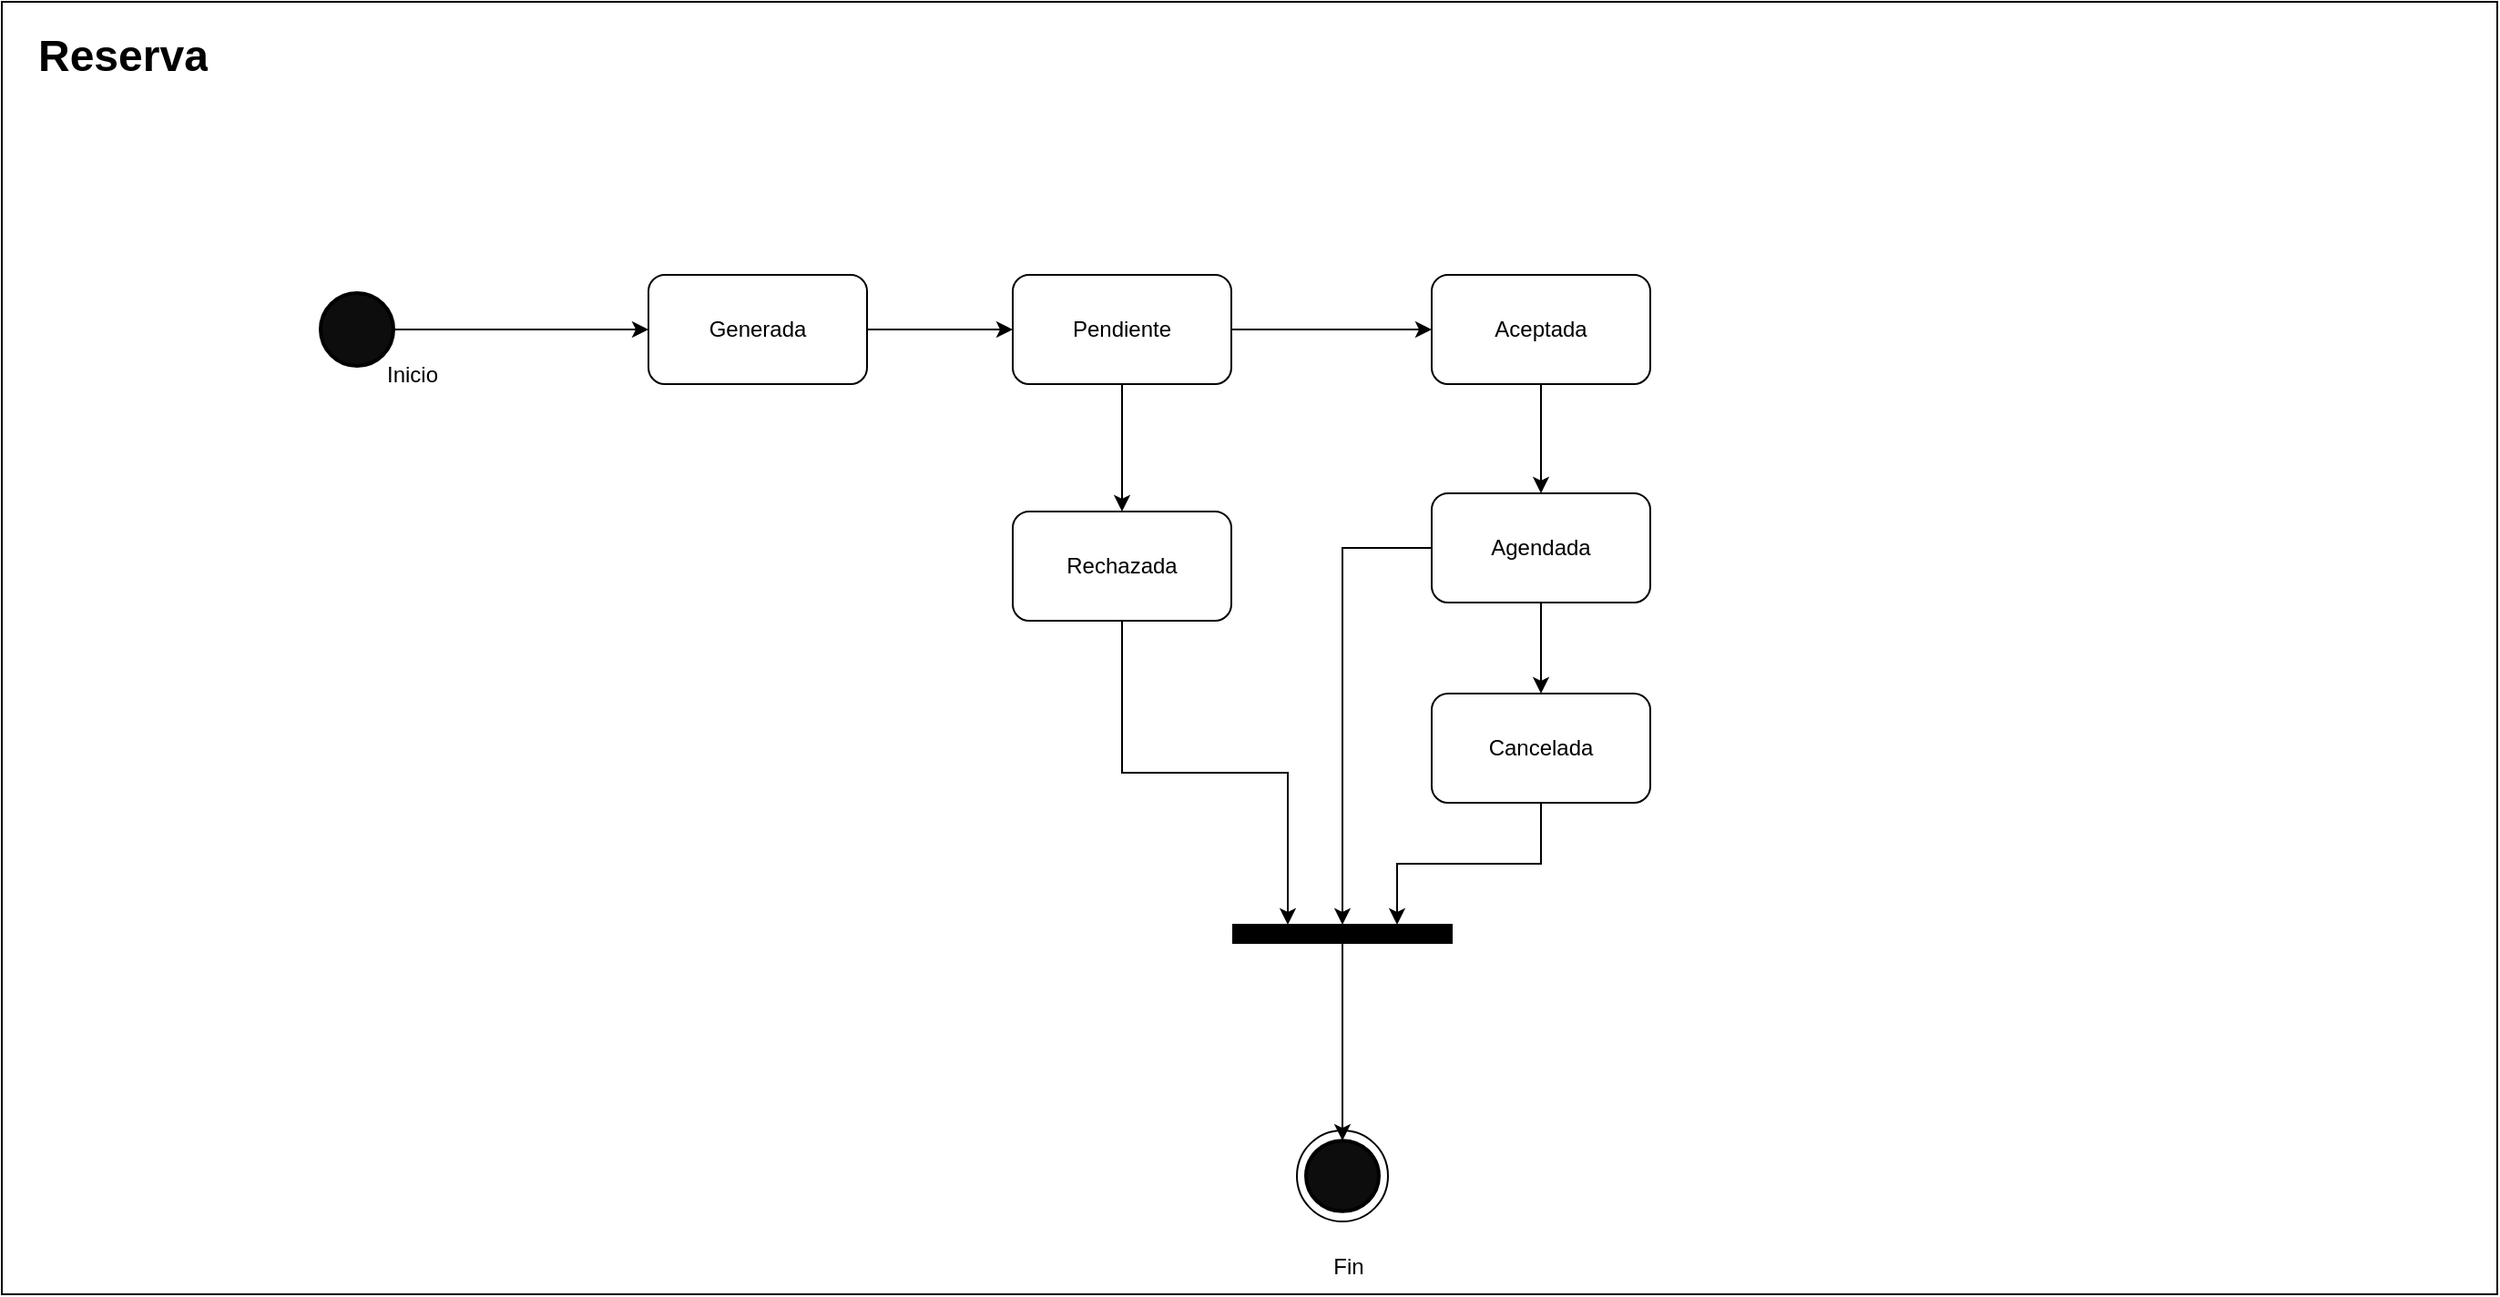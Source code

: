 <mxfile version="22.0.8" type="google" pages="2">
  <diagram name="Página-1" id="2hgJNpMUvCIe4utB54Vf">
    <mxGraphModel grid="1" page="1" gridSize="10" guides="1" tooltips="1" connect="1" arrows="1" fold="1" pageScale="1" pageWidth="827" pageHeight="1169" math="0" shadow="0">
      <root>
        <mxCell id="0" />
        <mxCell id="1" parent="0" />
        <mxCell id="vdO_fYNP3rL8psGd2qtV-18" value="" style="rounded=0;whiteSpace=wrap;html=1;" vertex="1" parent="1">
          <mxGeometry x="15" y="90" width="1370" height="710" as="geometry" />
        </mxCell>
        <mxCell id="4jRAwhI7Wb2ORvQxzTFJ-3" style="edgeStyle=orthogonalEdgeStyle;rounded=0;orthogonalLoop=1;jettySize=auto;html=1;entryX=0;entryY=0.5;entryDx=0;entryDy=0;" edge="1" parent="1" source="vdO_fYNP3rL8psGd2qtV-1" target="vdO_fYNP3rL8psGd2qtV-3">
          <mxGeometry relative="1" as="geometry" />
        </mxCell>
        <mxCell id="vdO_fYNP3rL8psGd2qtV-1" value="" style="strokeWidth=2;html=1;shape=mxgraph.flowchart.start_2;whiteSpace=wrap;fillColor=#0D0D0D;" vertex="1" parent="1">
          <mxGeometry x="190" y="250" width="40" height="40" as="geometry" />
        </mxCell>
        <mxCell id="vdO_fYNP3rL8psGd2qtV-2" value="Inicio" style="text;html=1;align=center;verticalAlign=middle;resizable=0;points=[];autosize=1;strokeColor=none;fillColor=none;" vertex="1" parent="1">
          <mxGeometry x="215" y="280" width="50" height="30" as="geometry" />
        </mxCell>
        <mxCell id="vdO_fYNP3rL8psGd2qtV-7" style="edgeStyle=orthogonalEdgeStyle;rounded=0;orthogonalLoop=1;jettySize=auto;html=1;exitX=1;exitY=0.5;exitDx=0;exitDy=0;" edge="1" parent="1" source="vdO_fYNP3rL8psGd2qtV-3" target="vdO_fYNP3rL8psGd2qtV-4">
          <mxGeometry relative="1" as="geometry" />
        </mxCell>
        <mxCell id="vdO_fYNP3rL8psGd2qtV-9" style="edgeStyle=orthogonalEdgeStyle;rounded=0;orthogonalLoop=1;jettySize=auto;html=1;exitX=0.5;exitY=1;exitDx=0;exitDy=0;" edge="1" parent="1" source="4jRAwhI7Wb2ORvQxzTFJ-1" target="vdO_fYNP3rL8psGd2qtV-5">
          <mxGeometry relative="1" as="geometry" />
        </mxCell>
        <mxCell id="4jRAwhI7Wb2ORvQxzTFJ-10" value="" style="group" connectable="0" vertex="1" parent="1">
          <mxGeometry x="726" y="710" width="60" height="50" as="geometry" />
        </mxCell>
        <mxCell id="4jRAwhI7Wb2ORvQxzTFJ-6" value="" style="ellipse;whiteSpace=wrap;html=1;aspect=fixed;" vertex="1" parent="4jRAwhI7Wb2ORvQxzTFJ-10">
          <mxGeometry width="50" height="50" as="geometry" />
        </mxCell>
        <mxCell id="4jRAwhI7Wb2ORvQxzTFJ-7" value="" style="strokeWidth=2;html=1;shape=mxgraph.flowchart.start_2;whiteSpace=wrap;fillColor=#0D0D0D;" vertex="1" parent="4jRAwhI7Wb2ORvQxzTFJ-10">
          <mxGeometry x="5" y="5.59" width="40" height="38.83" as="geometry" />
        </mxCell>
        <mxCell id="vdO_fYNP3rL8psGd2qtV-3" value="Generada" style="rounded=1;whiteSpace=wrap;html=1;" vertex="1" parent="1">
          <mxGeometry x="370" y="240" width="120" height="60" as="geometry" />
        </mxCell>
        <mxCell id="4jRAwhI7Wb2ORvQxzTFJ-1" value="Aceptada" style="rounded=1;whiteSpace=wrap;html=1;" vertex="1" parent="1">
          <mxGeometry x="800" y="240" width="120" height="60" as="geometry" />
        </mxCell>
        <mxCell id="vdO_fYNP3rL8psGd2qtV-13" value="Fin" style="text;html=1;align=center;verticalAlign=middle;resizable=0;points=[];autosize=1;strokeColor=none;fillColor=none;" vertex="1" parent="1">
          <mxGeometry x="734" y="770" width="40" height="30" as="geometry" />
        </mxCell>
        <mxCell id="eFTRB74LlD7ktLPUQfmE-6" style="edgeStyle=orthogonalEdgeStyle;rounded=0;orthogonalLoop=1;jettySize=auto;html=1;exitX=0.5;exitY=1;exitDx=0;exitDy=0;entryX=0.25;entryY=0;entryDx=0;entryDy=0;" edge="1" parent="1" source="4jRAwhI7Wb2ORvQxzTFJ-2" target="eFTRB74LlD7ktLPUQfmE-2">
          <mxGeometry relative="1" as="geometry" />
        </mxCell>
        <mxCell id="4jRAwhI7Wb2ORvQxzTFJ-2" value="Rechazada" style="rounded=1;whiteSpace=wrap;html=1;" vertex="1" parent="1">
          <mxGeometry x="570" y="370" width="120" height="60" as="geometry" />
        </mxCell>
        <mxCell id="vdO_fYNP3rL8psGd2qtV-8" style="edgeStyle=orthogonalEdgeStyle;rounded=0;orthogonalLoop=1;jettySize=auto;html=1;exitX=1;exitY=0.5;exitDx=0;exitDy=0;entryX=0;entryY=0.5;entryDx=0;entryDy=0;" edge="1" parent="1" source="vdO_fYNP3rL8psGd2qtV-4" target="4jRAwhI7Wb2ORvQxzTFJ-1">
          <mxGeometry relative="1" as="geometry" />
        </mxCell>
        <mxCell id="vdO_fYNP3rL8psGd2qtV-4" value="Pendiente" style="rounded=1;whiteSpace=wrap;html=1;" vertex="1" parent="1">
          <mxGeometry x="570" y="240" width="120" height="60" as="geometry" />
        </mxCell>
        <mxCell id="eFTRB74LlD7ktLPUQfmE-10" style="edgeStyle=orthogonalEdgeStyle;rounded=0;orthogonalLoop=1;jettySize=auto;html=1;exitX=0.5;exitY=1;exitDx=0;exitDy=0;" edge="1" parent="1" source="vdO_fYNP3rL8psGd2qtV-5" target="eFTRB74LlD7ktLPUQfmE-9">
          <mxGeometry relative="1" as="geometry" />
        </mxCell>
        <mxCell id="eFTRB74LlD7ktLPUQfmE-12" style="edgeStyle=orthogonalEdgeStyle;rounded=0;orthogonalLoop=1;jettySize=auto;html=1;exitX=0;exitY=0.5;exitDx=0;exitDy=0;entryX=0.5;entryY=0;entryDx=0;entryDy=0;" edge="1" parent="1" source="vdO_fYNP3rL8psGd2qtV-5" target="eFTRB74LlD7ktLPUQfmE-2">
          <mxGeometry relative="1" as="geometry" />
        </mxCell>
        <mxCell id="vdO_fYNP3rL8psGd2qtV-5" value="Agendada" style="rounded=1;whiteSpace=wrap;html=1;" vertex="1" parent="1">
          <mxGeometry x="800" y="360" width="120" height="60" as="geometry" />
        </mxCell>
        <mxCell id="vdO_fYNP3rL8psGd2qtV-10" style="edgeStyle=orthogonalEdgeStyle;rounded=0;orthogonalLoop=1;jettySize=auto;html=1;exitX=0.5;exitY=1;exitDx=0;exitDy=0;entryX=0.5;entryY=0;entryDx=0;entryDy=0;" edge="1" parent="1" source="vdO_fYNP3rL8psGd2qtV-4" target="4jRAwhI7Wb2ORvQxzTFJ-2">
          <mxGeometry relative="1" as="geometry" />
        </mxCell>
        <mxCell id="vdO_fYNP3rL8psGd2qtV-19" value="&lt;h1&gt;Reserva&lt;/h1&gt;" style="text;html=1;strokeColor=none;fillColor=none;spacing=5;spacingTop=-20;whiteSpace=wrap;overflow=hidden;rounded=0;" vertex="1" parent="1">
          <mxGeometry x="30" y="100" width="120" height="80" as="geometry" />
        </mxCell>
        <mxCell id="eFTRB74LlD7ktLPUQfmE-8" style="edgeStyle=orthogonalEdgeStyle;rounded=0;orthogonalLoop=1;jettySize=auto;html=1;exitX=0.5;exitY=1;exitDx=0;exitDy=0;entryX=0.5;entryY=0;entryDx=0;entryDy=0;entryPerimeter=0;" edge="1" parent="1" source="eFTRB74LlD7ktLPUQfmE-2" target="4jRAwhI7Wb2ORvQxzTFJ-7">
          <mxGeometry relative="1" as="geometry">
            <mxPoint x="690" y="650" as="targetPoint" />
          </mxGeometry>
        </mxCell>
        <mxCell id="eFTRB74LlD7ktLPUQfmE-2" value="" style="rounded=0;whiteSpace=wrap;html=1;fillColor=#000000;" vertex="1" parent="1">
          <mxGeometry x="691" y="597" width="120" height="10" as="geometry" />
        </mxCell>
        <mxCell id="eFTRB74LlD7ktLPUQfmE-13" style="edgeStyle=orthogonalEdgeStyle;rounded=0;orthogonalLoop=1;jettySize=auto;html=1;exitX=0.5;exitY=1;exitDx=0;exitDy=0;entryX=0.75;entryY=0;entryDx=0;entryDy=0;" edge="1" parent="1" source="eFTRB74LlD7ktLPUQfmE-9" target="eFTRB74LlD7ktLPUQfmE-2">
          <mxGeometry relative="1" as="geometry" />
        </mxCell>
        <mxCell id="eFTRB74LlD7ktLPUQfmE-9" value="Cancelada" style="rounded=1;whiteSpace=wrap;html=1;" vertex="1" parent="1">
          <mxGeometry x="800" y="470" width="120" height="60" as="geometry" />
        </mxCell>
      </root>
    </mxGraphModel>
  </diagram>
  <diagram id="zLEjdU_EoIZr2w0xAv-y" name="Página-2">
    <mxGraphModel grid="1" page="1" gridSize="10" guides="1" tooltips="1" connect="1" arrows="1" fold="1" pageScale="1" pageWidth="827" pageHeight="1169" math="0" shadow="0">
      <root>
        <mxCell id="0" />
        <mxCell id="1" parent="0" />
        <mxCell id="sFXmS9rcvu_oYPcb3g8Y-1" value="" style="rounded=0;whiteSpace=wrap;html=1;" vertex="1" parent="1">
          <mxGeometry y="990" width="1420" height="690" as="geometry" />
        </mxCell>
        <mxCell id="sFXmS9rcvu_oYPcb3g8Y-2" value="" style="ellipse;whiteSpace=wrap;html=1;aspect=fixed;" vertex="1" parent="1">
          <mxGeometry x="995" y="1584" width="50" height="50" as="geometry" />
        </mxCell>
        <mxCell id="sFXmS9rcvu_oYPcb3g8Y-3" value="Inicio" style="text;html=1;align=center;verticalAlign=middle;resizable=0;points=[];autosize=1;strokeColor=none;fillColor=none;" vertex="1" parent="1">
          <mxGeometry x="106" y="1305" width="50" height="30" as="geometry" />
        </mxCell>
        <mxCell id="sFXmS9rcvu_oYPcb3g8Y-4" style="edgeStyle=orthogonalEdgeStyle;rounded=0;orthogonalLoop=1;jettySize=auto;html=1;exitX=1;exitY=0.5;exitDx=0;exitDy=0;exitPerimeter=0;entryX=0;entryY=0.5;entryDx=0;entryDy=0;" edge="1" parent="1" source="sFXmS9rcvu_oYPcb3g8Y-5" target="sFXmS9rcvu_oYPcb3g8Y-7">
          <mxGeometry relative="1" as="geometry">
            <mxPoint x="9" y="1288" as="targetPoint" />
          </mxGeometry>
        </mxCell>
        <mxCell id="sFXmS9rcvu_oYPcb3g8Y-5" value="" style="strokeWidth=2;html=1;shape=mxgraph.flowchart.start_2;whiteSpace=wrap;fillColor=#0D0D0D;" vertex="1" parent="1">
          <mxGeometry x="112" y="1268" width="40" height="40" as="geometry" />
        </mxCell>
        <mxCell id="sFXmS9rcvu_oYPcb3g8Y-6" style="edgeStyle=orthogonalEdgeStyle;rounded=0;orthogonalLoop=1;jettySize=auto;html=1;exitX=1;exitY=0.5;exitDx=0;exitDy=0;entryX=0;entryY=0.5;entryDx=0;entryDy=0;" edge="1" parent="1" source="sFXmS9rcvu_oYPcb3g8Y-7" target="sFXmS9rcvu_oYPcb3g8Y-16">
          <mxGeometry relative="1" as="geometry" />
        </mxCell>
        <mxCell id="sFXmS9rcvu_oYPcb3g8Y-7" value="Generada" style="rounded=1;whiteSpace=wrap;html=1;" vertex="1" parent="1">
          <mxGeometry x="262" y="1258" width="120" height="60" as="geometry" />
        </mxCell>
        <mxCell id="sFXmS9rcvu_oYPcb3g8Y-8" style="edgeStyle=orthogonalEdgeStyle;rounded=0;orthogonalLoop=1;jettySize=auto;html=1;entryX=0;entryY=0.5;entryDx=0;entryDy=0;" edge="1" parent="1" source="sFXmS9rcvu_oYPcb3g8Y-9" target="sFXmS9rcvu_oYPcb3g8Y-11">
          <mxGeometry relative="1" as="geometry" />
        </mxCell>
        <mxCell id="sFXmS9rcvu_oYPcb3g8Y-9" value="Aprovada" style="rounded=1;whiteSpace=wrap;html=1;" vertex="1" parent="1">
          <mxGeometry x="735" y="1258" width="120" height="60" as="geometry" />
        </mxCell>
        <mxCell id="sFXmS9rcvu_oYPcb3g8Y-10" style="edgeStyle=orthogonalEdgeStyle;rounded=0;orthogonalLoop=1;jettySize=auto;html=1;exitX=1;exitY=0.5;exitDx=0;exitDy=0;entryX=0;entryY=0.5;entryDx=0;entryDy=0;" edge="1" parent="1" source="sFXmS9rcvu_oYPcb3g8Y-11" target="sFXmS9rcvu_oYPcb3g8Y-20">
          <mxGeometry relative="1" as="geometry" />
        </mxCell>
        <mxCell id="sFXmS9rcvu_oYPcb3g8Y-11" value="Procesada" style="rounded=1;whiteSpace=wrap;html=1;" vertex="1" parent="1">
          <mxGeometry x="945" y="1258" width="120" height="60" as="geometry" />
        </mxCell>
        <mxCell id="sFXmS9rcvu_oYPcb3g8Y-12" style="edgeStyle=orthogonalEdgeStyle;rounded=0;orthogonalLoop=1;jettySize=auto;html=1;exitX=1;exitY=0.5;exitDx=0;exitDy=0;entryX=0.25;entryY=0;entryDx=0;entryDy=0;" edge="1" parent="1" source="sFXmS9rcvu_oYPcb3g8Y-13" target="sFXmS9rcvu_oYPcb3g8Y-22">
          <mxGeometry relative="1" as="geometry" />
        </mxCell>
        <mxCell id="sFXmS9rcvu_oYPcb3g8Y-13" value="Rechazada&amp;nbsp;" style="rounded=1;whiteSpace=wrap;html=1;" vertex="1" parent="1">
          <mxGeometry x="495" y="1434" width="120" height="60" as="geometry" />
        </mxCell>
        <mxCell id="sFXmS9rcvu_oYPcb3g8Y-14" style="edgeStyle=orthogonalEdgeStyle;rounded=0;orthogonalLoop=1;jettySize=auto;html=1;entryX=0;entryY=0.5;entryDx=0;entryDy=0;" edge="1" parent="1" source="sFXmS9rcvu_oYPcb3g8Y-16" target="sFXmS9rcvu_oYPcb3g8Y-9">
          <mxGeometry relative="1" as="geometry" />
        </mxCell>
        <mxCell id="sFXmS9rcvu_oYPcb3g8Y-15" style="edgeStyle=orthogonalEdgeStyle;rounded=0;orthogonalLoop=1;jettySize=auto;html=1;exitX=0.5;exitY=1;exitDx=0;exitDy=0;entryX=0.5;entryY=0;entryDx=0;entryDy=0;" edge="1" parent="1" source="sFXmS9rcvu_oYPcb3g8Y-16" target="sFXmS9rcvu_oYPcb3g8Y-13">
          <mxGeometry relative="1" as="geometry" />
        </mxCell>
        <mxCell id="sFXmS9rcvu_oYPcb3g8Y-16" value="Pendiente" style="rounded=1;whiteSpace=wrap;html=1;" vertex="1" parent="1">
          <mxGeometry x="495" y="1258" width="120" height="60" as="geometry" />
        </mxCell>
        <mxCell id="sFXmS9rcvu_oYPcb3g8Y-17" value="" style="strokeWidth=2;html=1;shape=mxgraph.flowchart.start_2;whiteSpace=wrap;fillColor=#0D0D0D;" vertex="1" parent="1">
          <mxGeometry x="1000" y="1589" width="40" height="40" as="geometry" />
        </mxCell>
        <mxCell id="sFXmS9rcvu_oYPcb3g8Y-18" value="Fin" style="text;html=1;align=center;verticalAlign=middle;resizable=0;points=[];autosize=1;strokeColor=none;fillColor=none;" vertex="1" parent="1">
          <mxGeometry x="1000" y="1634" width="40" height="30" as="geometry" />
        </mxCell>
        <mxCell id="sFXmS9rcvu_oYPcb3g8Y-19" style="edgeStyle=orthogonalEdgeStyle;rounded=0;orthogonalLoop=1;jettySize=auto;html=1;exitX=0.5;exitY=1;exitDx=0;exitDy=0;entryX=0.75;entryY=0;entryDx=0;entryDy=0;" edge="1" parent="1" source="sFXmS9rcvu_oYPcb3g8Y-20" target="sFXmS9rcvu_oYPcb3g8Y-22">
          <mxGeometry relative="1" as="geometry" />
        </mxCell>
        <mxCell id="sFXmS9rcvu_oYPcb3g8Y-20" value="Completada" style="rounded=1;whiteSpace=wrap;html=1;" vertex="1" parent="1">
          <mxGeometry x="1140" y="1258" width="120" height="60" as="geometry" />
        </mxCell>
        <mxCell id="sFXmS9rcvu_oYPcb3g8Y-21" value="&lt;h1&gt;Solicitud de insumos&lt;/h1&gt;" style="text;html=1;strokeColor=none;fillColor=none;spacing=5;spacingTop=-20;whiteSpace=wrap;overflow=hidden;rounded=0;" vertex="1" parent="1">
          <mxGeometry x="36" y="1049" width="190" height="120" as="geometry" />
        </mxCell>
        <mxCell id="sFXmS9rcvu_oYPcb3g8Y-22" value="" style="rounded=0;whiteSpace=wrap;html=1;fillColor=#000000;" vertex="1" parent="1">
          <mxGeometry x="960" y="1552" width="120" height="10" as="geometry" />
        </mxCell>
        <mxCell id="sFXmS9rcvu_oYPcb3g8Y-23" style="edgeStyle=orthogonalEdgeStyle;rounded=0;orthogonalLoop=1;jettySize=auto;html=1;exitX=0.5;exitY=1;exitDx=0;exitDy=0;entryX=0.5;entryY=0;entryDx=0;entryDy=0;entryPerimeter=0;" edge="1" parent="1" source="sFXmS9rcvu_oYPcb3g8Y-22" target="sFXmS9rcvu_oYPcb3g8Y-17">
          <mxGeometry relative="1" as="geometry" />
        </mxCell>
      </root>
    </mxGraphModel>
  </diagram>
</mxfile>
